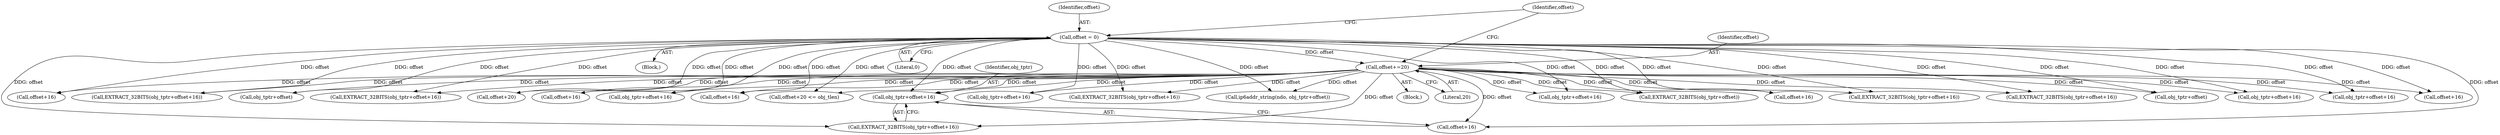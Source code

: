 digraph "0_tcpdump_0b661e0aa61850234b64394585cf577aac570bf4@pointer" {
"1001332" [label="(Call,obj_tptr+offset+16)"];
"1001392" [label="(Call,offset+=20)"];
"1001288" [label="(Call,offset = 0)"];
"1001378" [label="(Call,obj_tptr+offset+16)"];
"1001288" [label="(Call,offset = 0)"];
"1001297" [label="(Block,)"];
"1001306" [label="(Call,obj_tptr+offset)"];
"1001289" [label="(Identifier,offset)"];
"1001348" [label="(Call,obj_tptr+offset+16)"];
"1001293" [label="(Call,offset+20)"];
"1001322" [label="(Call,obj_tptr+offset+16)"];
"1001331" [label="(Call,EXTRACT_32BITS(obj_tptr+offset+16))"];
"1001324" [label="(Call,offset+16)"];
"1001177" [label="(Block,)"];
"1001333" [label="(Identifier,obj_tptr)"];
"1001359" [label="(Call,EXTRACT_32BITS(obj_tptr+offset+16))"];
"1001394" [label="(Literal,20)"];
"1001332" [label="(Call,obj_tptr+offset+16)"];
"1001386" [label="(Call,obj_tptr+offset+16)"];
"1001393" [label="(Identifier,offset)"];
"1001392" [label="(Call,offset+=20)"];
"1001347" [label="(Call,EXTRACT_32BITS(obj_tptr+offset+16))"];
"1001310" [label="(Call,obj_tptr+offset)"];
"1001290" [label="(Literal,0)"];
"1001294" [label="(Identifier,offset)"];
"1001380" [label="(Call,offset+16)"];
"1001377" [label="(Call,EXTRACT_32BITS(obj_tptr+offset+16))"];
"1001362" [label="(Call,offset+16)"];
"1001385" [label="(Call,EXTRACT_32BITS(obj_tptr+offset+16))"];
"1001304" [label="(Call,ip6addr_string(ndo, obj_tptr+offset))"];
"1001309" [label="(Call,EXTRACT_32BITS(obj_tptr+offset))"];
"1001360" [label="(Call,obj_tptr+offset+16)"];
"1001388" [label="(Call,offset+16)"];
"1001334" [label="(Call,offset+16)"];
"1001292" [label="(Call,offset+20 <= obj_tlen)"];
"1001350" [label="(Call,offset+16)"];
"1001321" [label="(Call,EXTRACT_32BITS(obj_tptr+offset+16))"];
"1001332" -> "1001331"  [label="AST: "];
"1001332" -> "1001334"  [label="CFG: "];
"1001333" -> "1001332"  [label="AST: "];
"1001334" -> "1001332"  [label="AST: "];
"1001331" -> "1001332"  [label="CFG: "];
"1001392" -> "1001332"  [label="DDG: offset"];
"1001288" -> "1001332"  [label="DDG: offset"];
"1001392" -> "1001297"  [label="AST: "];
"1001392" -> "1001394"  [label="CFG: "];
"1001393" -> "1001392"  [label="AST: "];
"1001394" -> "1001392"  [label="AST: "];
"1001294" -> "1001392"  [label="CFG: "];
"1001392" -> "1001292"  [label="DDG: offset"];
"1001392" -> "1001293"  [label="DDG: offset"];
"1001392" -> "1001304"  [label="DDG: offset"];
"1001392" -> "1001306"  [label="DDG: offset"];
"1001392" -> "1001309"  [label="DDG: offset"];
"1001392" -> "1001310"  [label="DDG: offset"];
"1001392" -> "1001321"  [label="DDG: offset"];
"1001392" -> "1001322"  [label="DDG: offset"];
"1001392" -> "1001324"  [label="DDG: offset"];
"1001392" -> "1001331"  [label="DDG: offset"];
"1001392" -> "1001334"  [label="DDG: offset"];
"1001392" -> "1001347"  [label="DDG: offset"];
"1001392" -> "1001348"  [label="DDG: offset"];
"1001392" -> "1001350"  [label="DDG: offset"];
"1001392" -> "1001359"  [label="DDG: offset"];
"1001392" -> "1001360"  [label="DDG: offset"];
"1001392" -> "1001362"  [label="DDG: offset"];
"1001392" -> "1001377"  [label="DDG: offset"];
"1001392" -> "1001378"  [label="DDG: offset"];
"1001392" -> "1001380"  [label="DDG: offset"];
"1001392" -> "1001385"  [label="DDG: offset"];
"1001392" -> "1001386"  [label="DDG: offset"];
"1001392" -> "1001388"  [label="DDG: offset"];
"1001288" -> "1001392"  [label="DDG: offset"];
"1001288" -> "1001177"  [label="AST: "];
"1001288" -> "1001290"  [label="CFG: "];
"1001289" -> "1001288"  [label="AST: "];
"1001290" -> "1001288"  [label="AST: "];
"1001294" -> "1001288"  [label="CFG: "];
"1001288" -> "1001292"  [label="DDG: offset"];
"1001288" -> "1001293"  [label="DDG: offset"];
"1001288" -> "1001304"  [label="DDG: offset"];
"1001288" -> "1001306"  [label="DDG: offset"];
"1001288" -> "1001309"  [label="DDG: offset"];
"1001288" -> "1001310"  [label="DDG: offset"];
"1001288" -> "1001321"  [label="DDG: offset"];
"1001288" -> "1001322"  [label="DDG: offset"];
"1001288" -> "1001324"  [label="DDG: offset"];
"1001288" -> "1001331"  [label="DDG: offset"];
"1001288" -> "1001334"  [label="DDG: offset"];
"1001288" -> "1001347"  [label="DDG: offset"];
"1001288" -> "1001348"  [label="DDG: offset"];
"1001288" -> "1001350"  [label="DDG: offset"];
"1001288" -> "1001359"  [label="DDG: offset"];
"1001288" -> "1001360"  [label="DDG: offset"];
"1001288" -> "1001362"  [label="DDG: offset"];
"1001288" -> "1001377"  [label="DDG: offset"];
"1001288" -> "1001378"  [label="DDG: offset"];
"1001288" -> "1001380"  [label="DDG: offset"];
"1001288" -> "1001385"  [label="DDG: offset"];
"1001288" -> "1001386"  [label="DDG: offset"];
"1001288" -> "1001388"  [label="DDG: offset"];
}
